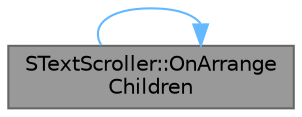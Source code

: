 digraph "STextScroller::OnArrangeChildren"
{
 // INTERACTIVE_SVG=YES
 // LATEX_PDF_SIZE
  bgcolor="transparent";
  edge [fontname=Helvetica,fontsize=10,labelfontname=Helvetica,labelfontsize=10];
  node [fontname=Helvetica,fontsize=10,shape=box,height=0.2,width=0.4];
  rankdir="LR";
  Node1 [id="Node000001",label="STextScroller::OnArrange\lChildren",height=0.2,width=0.4,color="gray40", fillcolor="grey60", style="filled", fontcolor="black",tooltip="Slot for the text widget to be scrolled."];
  Node1 -> Node1 [id="edge1_Node000001_Node000001",color="steelblue1",style="solid",tooltip=" "];
}
